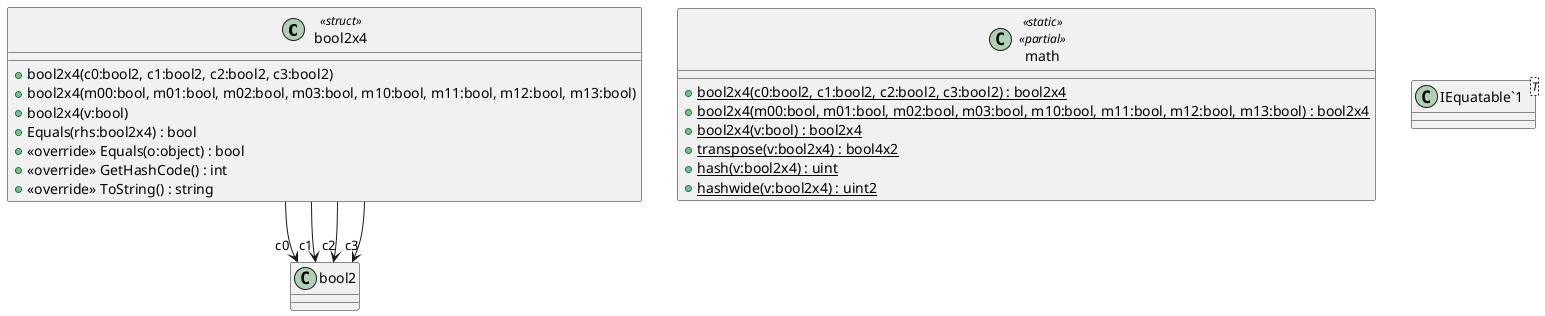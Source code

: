 @startuml
class bool2x4 <<struct>> {
    + bool2x4(c0:bool2, c1:bool2, c2:bool2, c3:bool2)
    + bool2x4(m00:bool, m01:bool, m02:bool, m03:bool, m10:bool, m11:bool, m12:bool, m13:bool)
    + bool2x4(v:bool)
    + Equals(rhs:bool2x4) : bool
    + <<override>> Equals(o:object) : bool
    + <<override>> GetHashCode() : int
    + <<override>> ToString() : string
}
class math <<static>> <<partial>> {
    + {static} bool2x4(c0:bool2, c1:bool2, c2:bool2, c3:bool2) : bool2x4
    + {static} bool2x4(m00:bool, m01:bool, m02:bool, m03:bool, m10:bool, m11:bool, m12:bool, m13:bool) : bool2x4
    + {static} bool2x4(v:bool) : bool2x4
    + {static} transpose(v:bool2x4) : bool4x2
    + {static} hash(v:bool2x4) : uint
    + {static} hashwide(v:bool2x4) : uint2
}
class "IEquatable`1"<T> {
}
bool2x4 --> "c0" bool2
bool2x4 --> "c1" bool2
bool2x4 --> "c2" bool2
bool2x4 --> "c3" bool2
@enduml
